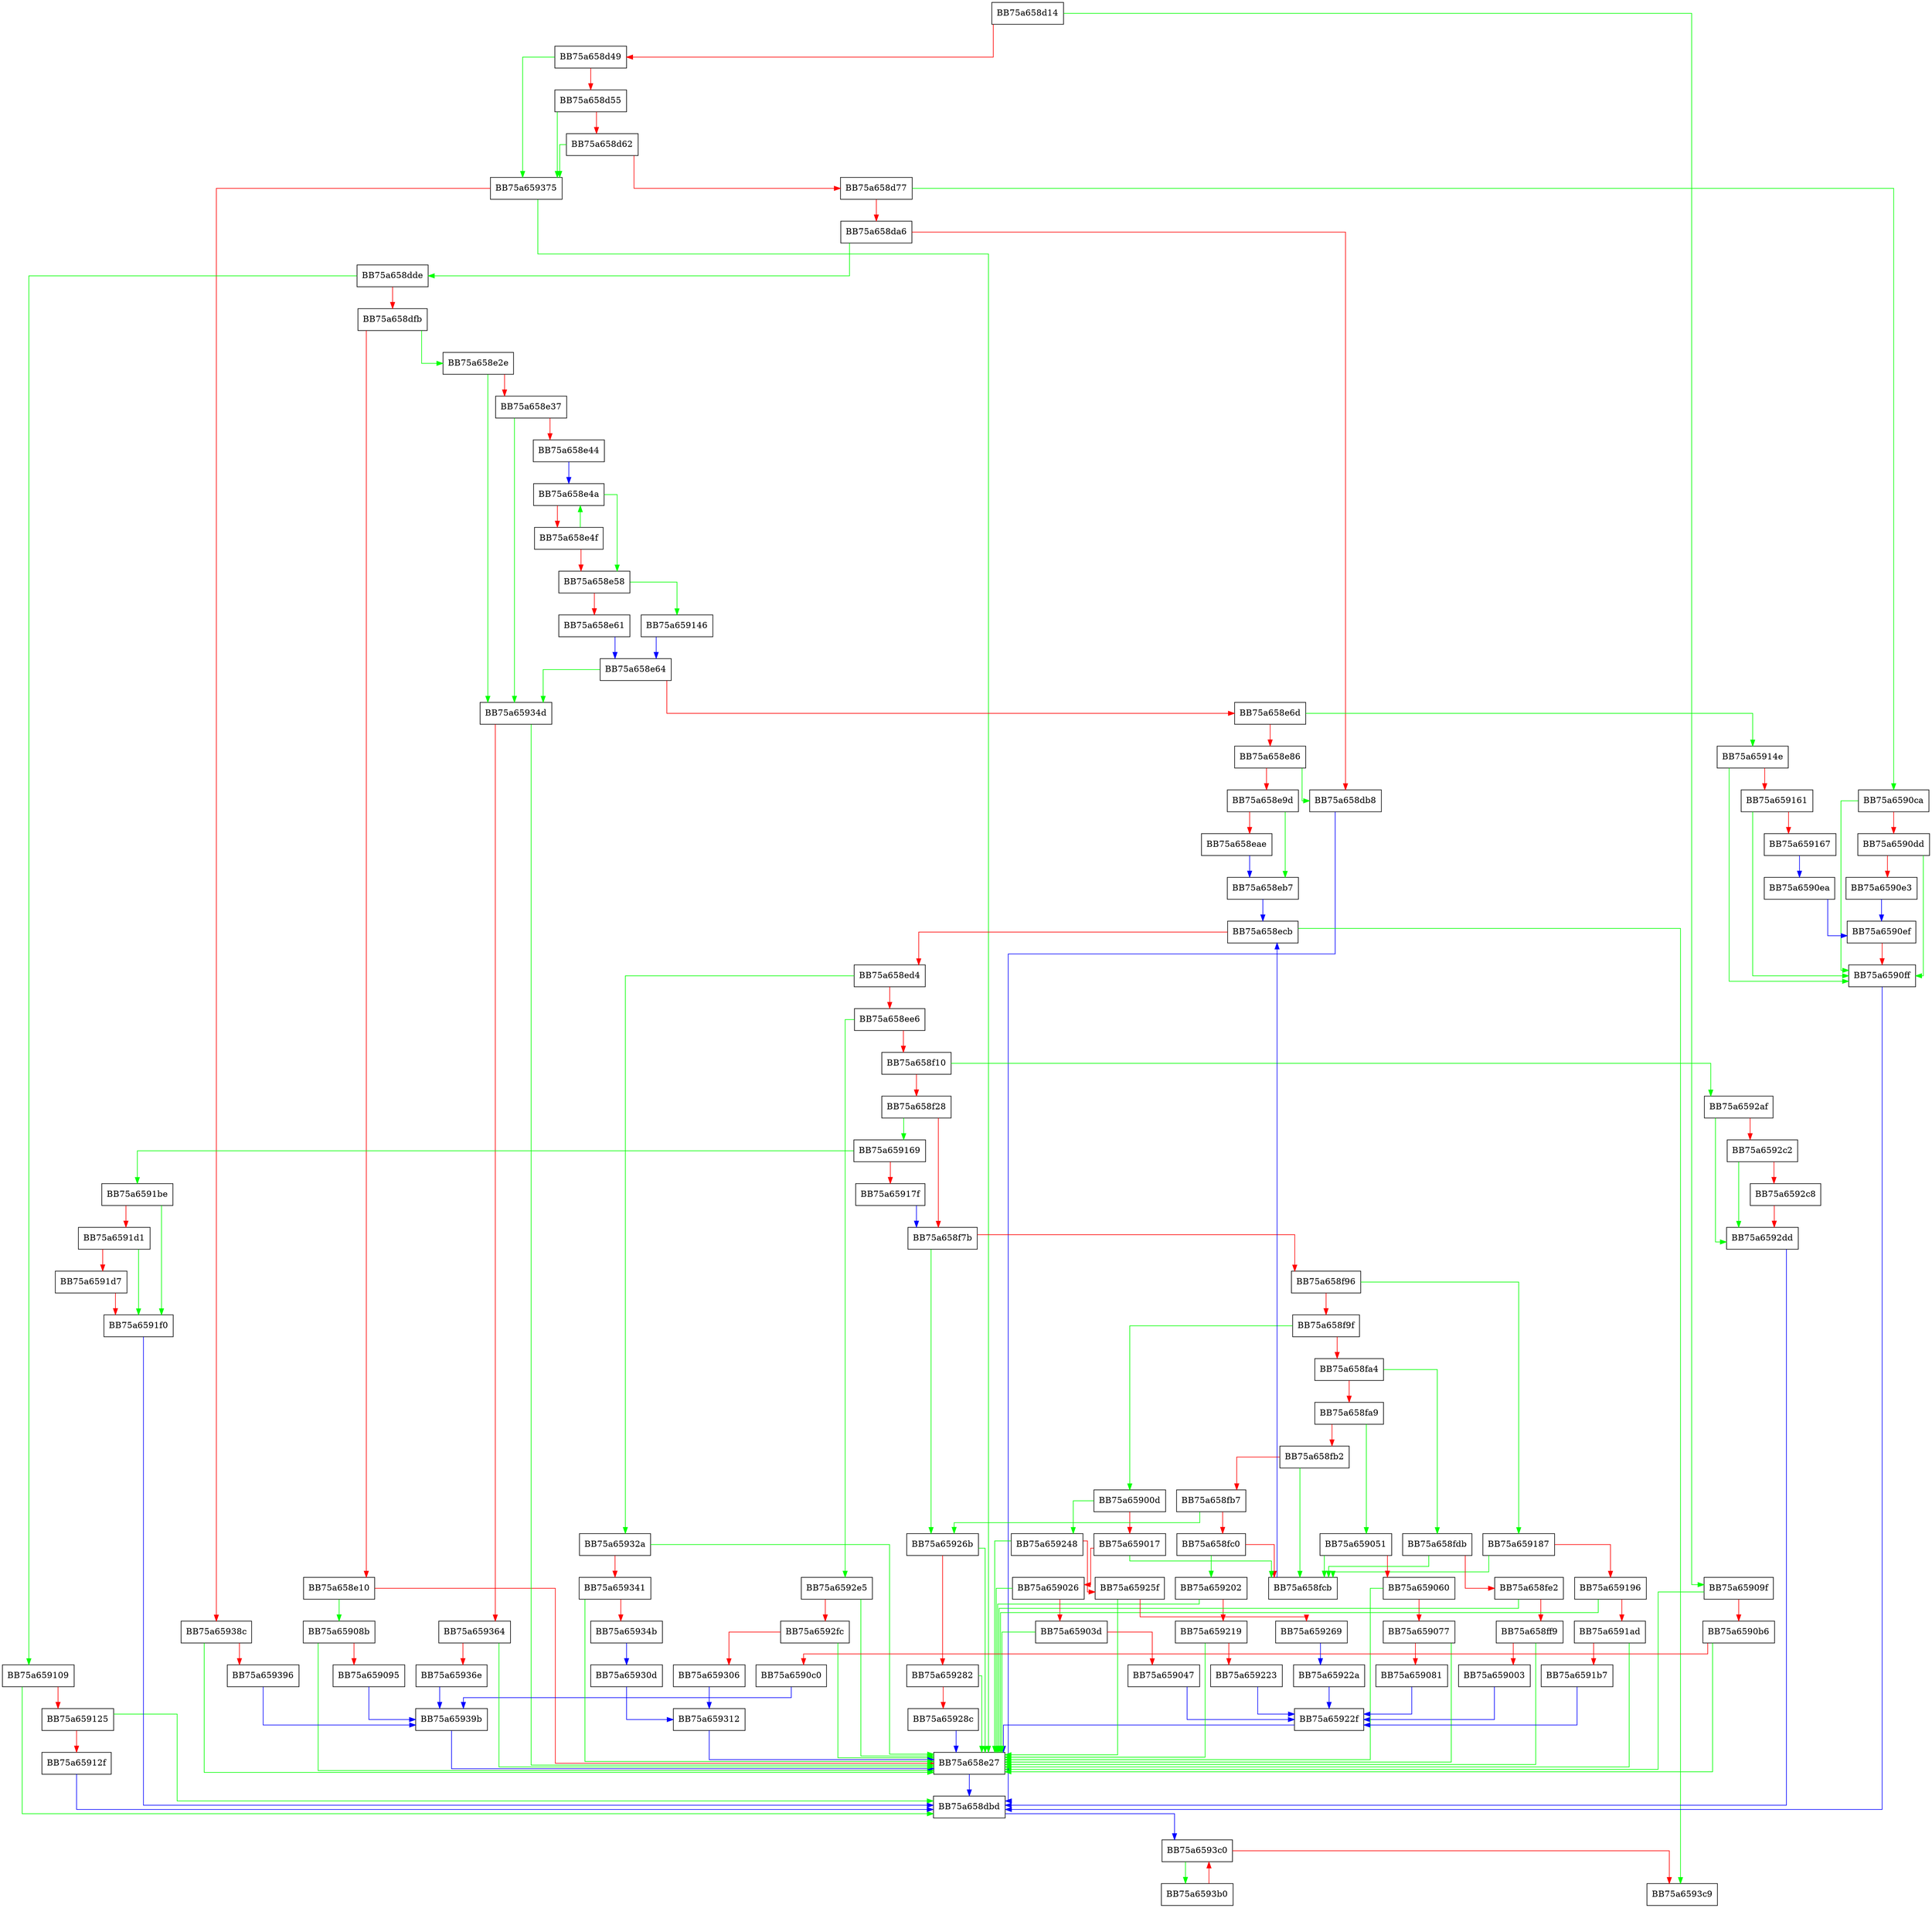 digraph InitLoad {
  node [shape="box"];
  graph [splines=ortho];
  BB75a658d14 -> BB75a65909f [color="green"];
  BB75a658d14 -> BB75a658d49 [color="red"];
  BB75a658d49 -> BB75a659375 [color="green"];
  BB75a658d49 -> BB75a658d55 [color="red"];
  BB75a658d55 -> BB75a659375 [color="green"];
  BB75a658d55 -> BB75a658d62 [color="red"];
  BB75a658d62 -> BB75a659375 [color="green"];
  BB75a658d62 -> BB75a658d77 [color="red"];
  BB75a658d77 -> BB75a6590ca [color="green"];
  BB75a658d77 -> BB75a658da6 [color="red"];
  BB75a658da6 -> BB75a658dde [color="green"];
  BB75a658da6 -> BB75a658db8 [color="red"];
  BB75a658db8 -> BB75a658dbd [color="blue"];
  BB75a658dbd -> BB75a6593c0 [color="blue"];
  BB75a658dde -> BB75a659109 [color="green"];
  BB75a658dde -> BB75a658dfb [color="red"];
  BB75a658dfb -> BB75a658e2e [color="green"];
  BB75a658dfb -> BB75a658e10 [color="red"];
  BB75a658e10 -> BB75a65908b [color="green"];
  BB75a658e10 -> BB75a658e27 [color="red"];
  BB75a658e27 -> BB75a658dbd [color="blue"];
  BB75a658e2e -> BB75a65934d [color="green"];
  BB75a658e2e -> BB75a658e37 [color="red"];
  BB75a658e37 -> BB75a65934d [color="green"];
  BB75a658e37 -> BB75a658e44 [color="red"];
  BB75a658e44 -> BB75a658e4a [color="blue"];
  BB75a658e4a -> BB75a658e58 [color="green"];
  BB75a658e4a -> BB75a658e4f [color="red"];
  BB75a658e4f -> BB75a658e4a [color="green"];
  BB75a658e4f -> BB75a658e58 [color="red"];
  BB75a658e58 -> BB75a659146 [color="green"];
  BB75a658e58 -> BB75a658e61 [color="red"];
  BB75a658e61 -> BB75a658e64 [color="blue"];
  BB75a658e64 -> BB75a65934d [color="green"];
  BB75a658e64 -> BB75a658e6d [color="red"];
  BB75a658e6d -> BB75a65914e [color="green"];
  BB75a658e6d -> BB75a658e86 [color="red"];
  BB75a658e86 -> BB75a658db8 [color="green"];
  BB75a658e86 -> BB75a658e9d [color="red"];
  BB75a658e9d -> BB75a658eb7 [color="green"];
  BB75a658e9d -> BB75a658eae [color="red"];
  BB75a658eae -> BB75a658eb7 [color="blue"];
  BB75a658eb7 -> BB75a658ecb [color="blue"];
  BB75a658ecb -> BB75a6593c9 [color="green"];
  BB75a658ecb -> BB75a658ed4 [color="red"];
  BB75a658ed4 -> BB75a65932a [color="green"];
  BB75a658ed4 -> BB75a658ee6 [color="red"];
  BB75a658ee6 -> BB75a6592e5 [color="green"];
  BB75a658ee6 -> BB75a658f10 [color="red"];
  BB75a658f10 -> BB75a6592af [color="green"];
  BB75a658f10 -> BB75a658f28 [color="red"];
  BB75a658f28 -> BB75a659169 [color="green"];
  BB75a658f28 -> BB75a658f7b [color="red"];
  BB75a658f7b -> BB75a65926b [color="green"];
  BB75a658f7b -> BB75a658f96 [color="red"];
  BB75a658f96 -> BB75a659187 [color="green"];
  BB75a658f96 -> BB75a658f9f [color="red"];
  BB75a658f9f -> BB75a65900d [color="green"];
  BB75a658f9f -> BB75a658fa4 [color="red"];
  BB75a658fa4 -> BB75a658fdb [color="green"];
  BB75a658fa4 -> BB75a658fa9 [color="red"];
  BB75a658fa9 -> BB75a659051 [color="green"];
  BB75a658fa9 -> BB75a658fb2 [color="red"];
  BB75a658fb2 -> BB75a658fcb [color="green"];
  BB75a658fb2 -> BB75a658fb7 [color="red"];
  BB75a658fb7 -> BB75a65926b [color="green"];
  BB75a658fb7 -> BB75a658fc0 [color="red"];
  BB75a658fc0 -> BB75a659202 [color="green"];
  BB75a658fc0 -> BB75a658fcb [color="red"];
  BB75a658fcb -> BB75a658ecb [color="blue"];
  BB75a658fdb -> BB75a658fcb [color="green"];
  BB75a658fdb -> BB75a658fe2 [color="red"];
  BB75a658fe2 -> BB75a658e27 [color="green"];
  BB75a658fe2 -> BB75a658ff9 [color="red"];
  BB75a658ff9 -> BB75a658e27 [color="green"];
  BB75a658ff9 -> BB75a659003 [color="red"];
  BB75a659003 -> BB75a65922f [color="blue"];
  BB75a65900d -> BB75a659248 [color="green"];
  BB75a65900d -> BB75a659017 [color="red"];
  BB75a659017 -> BB75a658fcb [color="green"];
  BB75a659017 -> BB75a659026 [color="red"];
  BB75a659026 -> BB75a658e27 [color="green"];
  BB75a659026 -> BB75a65903d [color="red"];
  BB75a65903d -> BB75a658e27 [color="green"];
  BB75a65903d -> BB75a659047 [color="red"];
  BB75a659047 -> BB75a65922f [color="blue"];
  BB75a659051 -> BB75a658fcb [color="green"];
  BB75a659051 -> BB75a659060 [color="red"];
  BB75a659060 -> BB75a658e27 [color="green"];
  BB75a659060 -> BB75a659077 [color="red"];
  BB75a659077 -> BB75a658e27 [color="green"];
  BB75a659077 -> BB75a659081 [color="red"];
  BB75a659081 -> BB75a65922f [color="blue"];
  BB75a65908b -> BB75a658e27 [color="green"];
  BB75a65908b -> BB75a659095 [color="red"];
  BB75a659095 -> BB75a65939b [color="blue"];
  BB75a65909f -> BB75a658e27 [color="green"];
  BB75a65909f -> BB75a6590b6 [color="red"];
  BB75a6590b6 -> BB75a658e27 [color="green"];
  BB75a6590b6 -> BB75a6590c0 [color="red"];
  BB75a6590c0 -> BB75a65939b [color="blue"];
  BB75a6590ca -> BB75a6590ff [color="green"];
  BB75a6590ca -> BB75a6590dd [color="red"];
  BB75a6590dd -> BB75a6590ff [color="green"];
  BB75a6590dd -> BB75a6590e3 [color="red"];
  BB75a6590e3 -> BB75a6590ef [color="blue"];
  BB75a6590ea -> BB75a6590ef [color="blue"];
  BB75a6590ef -> BB75a6590ff [color="red"];
  BB75a6590ff -> BB75a658dbd [color="blue"];
  BB75a659109 -> BB75a658dbd [color="green"];
  BB75a659109 -> BB75a659125 [color="red"];
  BB75a659125 -> BB75a658dbd [color="green"];
  BB75a659125 -> BB75a65912f [color="red"];
  BB75a65912f -> BB75a658dbd [color="blue"];
  BB75a659146 -> BB75a658e64 [color="blue"];
  BB75a65914e -> BB75a6590ff [color="green"];
  BB75a65914e -> BB75a659161 [color="red"];
  BB75a659161 -> BB75a6590ff [color="green"];
  BB75a659161 -> BB75a659167 [color="red"];
  BB75a659167 -> BB75a6590ea [color="blue"];
  BB75a659169 -> BB75a6591be [color="green"];
  BB75a659169 -> BB75a65917f [color="red"];
  BB75a65917f -> BB75a658f7b [color="blue"];
  BB75a659187 -> BB75a658fcb [color="green"];
  BB75a659187 -> BB75a659196 [color="red"];
  BB75a659196 -> BB75a658e27 [color="green"];
  BB75a659196 -> BB75a6591ad [color="red"];
  BB75a6591ad -> BB75a658e27 [color="green"];
  BB75a6591ad -> BB75a6591b7 [color="red"];
  BB75a6591b7 -> BB75a65922f [color="blue"];
  BB75a6591be -> BB75a6591f0 [color="green"];
  BB75a6591be -> BB75a6591d1 [color="red"];
  BB75a6591d1 -> BB75a6591f0 [color="green"];
  BB75a6591d1 -> BB75a6591d7 [color="red"];
  BB75a6591d7 -> BB75a6591f0 [color="red"];
  BB75a6591f0 -> BB75a658dbd [color="blue"];
  BB75a659202 -> BB75a658e27 [color="green"];
  BB75a659202 -> BB75a659219 [color="red"];
  BB75a659219 -> BB75a658e27 [color="green"];
  BB75a659219 -> BB75a659223 [color="red"];
  BB75a659223 -> BB75a65922f [color="blue"];
  BB75a65922a -> BB75a65922f [color="blue"];
  BB75a65922f -> BB75a658e27 [color="blue"];
  BB75a659248 -> BB75a658e27 [color="green"];
  BB75a659248 -> BB75a65925f [color="red"];
  BB75a65925f -> BB75a658e27 [color="green"];
  BB75a65925f -> BB75a659269 [color="red"];
  BB75a659269 -> BB75a65922a [color="blue"];
  BB75a65926b -> BB75a658e27 [color="green"];
  BB75a65926b -> BB75a659282 [color="red"];
  BB75a659282 -> BB75a658e27 [color="green"];
  BB75a659282 -> BB75a65928c [color="red"];
  BB75a65928c -> BB75a658e27 [color="blue"];
  BB75a6592af -> BB75a6592dd [color="green"];
  BB75a6592af -> BB75a6592c2 [color="red"];
  BB75a6592c2 -> BB75a6592dd [color="green"];
  BB75a6592c2 -> BB75a6592c8 [color="red"];
  BB75a6592c8 -> BB75a6592dd [color="red"];
  BB75a6592dd -> BB75a658dbd [color="blue"];
  BB75a6592e5 -> BB75a658e27 [color="green"];
  BB75a6592e5 -> BB75a6592fc [color="red"];
  BB75a6592fc -> BB75a658e27 [color="green"];
  BB75a6592fc -> BB75a659306 [color="red"];
  BB75a659306 -> BB75a659312 [color="blue"];
  BB75a65930d -> BB75a659312 [color="blue"];
  BB75a659312 -> BB75a658e27 [color="blue"];
  BB75a65932a -> BB75a658e27 [color="green"];
  BB75a65932a -> BB75a659341 [color="red"];
  BB75a659341 -> BB75a658e27 [color="green"];
  BB75a659341 -> BB75a65934b [color="red"];
  BB75a65934b -> BB75a65930d [color="blue"];
  BB75a65934d -> BB75a658e27 [color="green"];
  BB75a65934d -> BB75a659364 [color="red"];
  BB75a659364 -> BB75a658e27 [color="green"];
  BB75a659364 -> BB75a65936e [color="red"];
  BB75a65936e -> BB75a65939b [color="blue"];
  BB75a659375 -> BB75a658e27 [color="green"];
  BB75a659375 -> BB75a65938c [color="red"];
  BB75a65938c -> BB75a658e27 [color="green"];
  BB75a65938c -> BB75a659396 [color="red"];
  BB75a659396 -> BB75a65939b [color="blue"];
  BB75a65939b -> BB75a658e27 [color="blue"];
  BB75a6593b0 -> BB75a6593c0 [color="red"];
  BB75a6593c0 -> BB75a6593b0 [color="green"];
  BB75a6593c0 -> BB75a6593c9 [color="red"];
}
